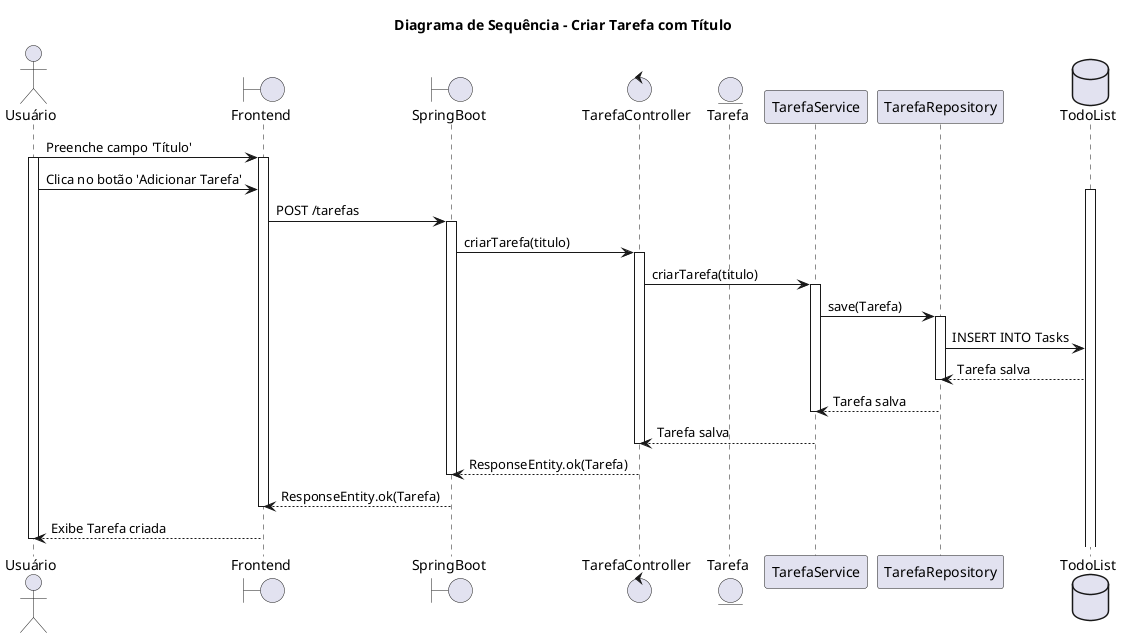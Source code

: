 @startuml
title Diagrama de Sequência - Criar Tarefa com Título

actor Usuário
Boundary Frontend
Boundary SpringBoot
Control TarefaController
Entity Tarefa
Participant TarefaService
Participant TarefaRepository
Database TodoList

Usuário -> Frontend: Preenche campo 'Título'
activate Usuário
activate Frontend

Usuário -> Frontend: Clica no botão 'Adicionar Tarefa'
activate TodoList

Frontend -> SpringBoot: POST /tarefas
activate SpringBoot

SpringBoot -> TarefaController: criarTarefa(titulo)
activate TarefaController

TarefaController -> TarefaService: criarTarefa(titulo)
activate TarefaService

TarefaService -> TarefaRepository: save(Tarefa)
activate TarefaRepository

TarefaRepository -> TodoList: INSERT INTO Tasks
TodoList --> TarefaRepository: Tarefa salva
deactivate TarefaRepository

TarefaRepository --> TarefaService: Tarefa salva
deactivate TarefaService

TarefaService --> TarefaController: Tarefa salva
deactivate TarefaController

TarefaController --> SpringBoot: ResponseEntity.ok(Tarefa)
deactivate SpringBoot

SpringBoot --> Frontend: ResponseEntity.ok(Tarefa)
deactivate Frontend

Frontend --> Usuário: Exibe Tarefa criada
deactivate Usuário
@enduml
